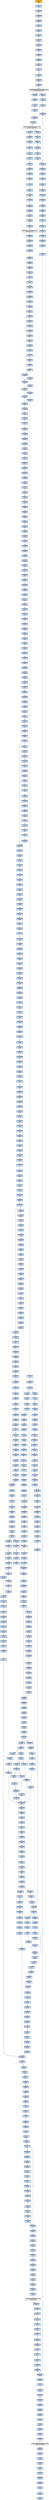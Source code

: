 strict digraph G {
	graph [bgcolor=transparent,
		name=G
	];
	node [color=lightsteelblue,
		fillcolor=lightsteelblue,
		shape=rectangle,
		style=filled
	];
	"0x0043df22"	[label="0x0043df22
leal"];
	"0x0043df25"	[label="0x0043df25
movl"];
	"0x0043df22" -> "0x0043df25"	[color="#000000"];
	"0x0043d986"	[label="0x0043d986
xorl"];
	"0x0043d988"	[label="0x0043d988
movb"];
	"0x0043d986" -> "0x0043d988"	[color="#000000"];
	"0x0043d95a"	[label="0x0043d95a
movl"];
	"0x0043d960"	[label="0x0043d960
xorl"];
	"0x0043d95a" -> "0x0043d960"	[color="#000000"];
	"0x0043d05d"	[label="0x0043d05d
jne"];
	"0x0043d05f"	[label="0x0043d05f
leal"];
	"0x0043d05d" -> "0x0043d05f"	[color="#000000",
		label=F];
	"0x0043d7b4"	[label="0x0043d7b4
movl"];
	"0x0043d7b9"	[label="0x0043d7b9
movl"];
	"0x0043d7b4" -> "0x0043d7b9"	[color="#000000"];
	"0x0043da6e"	[label="0x0043da6e
popl"];
	"0x0043da6f"	[label="0x0043da6f
shrl"];
	"0x0043da6e" -> "0x0043da6f"	[color="#000000"];
	"0x0043d7ee"	[label="0x0043d7ee
movl"];
	"0x0043d7f2"	[label="0x0043d7f2
subl"];
	"0x0043d7ee" -> "0x0043d7f2"	[color="#000000"];
	"0x0043db69"	[label="0x0043db69
pushl"];
	"0x0043db6a"	[label="0x0043db6a
movl"];
	"0x0043db69" -> "0x0043db6a"	[color="#000000"];
	"0x0043dd2d"	[label="0x0043dd2d
cmpl"];
	"0x0043dd32"	[label="0x0043dd32
jae"];
	"0x0043dd2d" -> "0x0043dd32"	[color="#000000"];
	"0x0043d9f9"	[label="0x0043d9f9
subl"];
	"0x0043d9fb"	[label="0x0043d9fb
shrl"];
	"0x0043d9f9" -> "0x0043d9fb"	[color="#000000"];
	"0x0043d154"	[label="0x0043d154
popl"];
	"0x0043d155"	[label="0x0043d155
jmp"];
	"0x0043d154" -> "0x0043d155"	[color="#000000"];
	"0x0043de74"	[label="0x0043de74
addl"];
	"0x0043de76"	[label="0x0043de76
shrl"];
	"0x0043de74" -> "0x0043de76"	[color="#000000"];
	"0x0043df43"	[label="0x0043df43
movl"];
	"0x0043df45"	[label="0x0043df45
jae"];
	"0x0043df43" -> "0x0043df45"	[color="#000000"];
	GETMODULEHANDLEA_KERNEL32_DLL	[color=lightgrey,
		fillcolor=lightgrey,
		label="GETMODULEHANDLEA_KERNEL32_DLL
GETMODULEHANDLEA"];
	"0x0043d042"	[label="0x0043d042
movl"];
	GETMODULEHANDLEA_KERNEL32_DLL -> "0x0043d042"	[color="#000000"];
	"0x0043d287"	[label="0x0043d287
testl"];
	GETMODULEHANDLEA_KERNEL32_DLL -> "0x0043d287"	[color="#000000"];
	"0x0043d9e9"	[label="0x0043d9e9
cmpl"];
	"0x0043d9ec"	[label="0x0043d9ec
jae"];
	"0x0043d9e9" -> "0x0043d9ec"	[color="#000000"];
	"0x0043d926"	[label="0x0043d926
addl"];
	"0x0043d929"	[label="0x0043d929
incl"];
	"0x0043d926" -> "0x0043d929"	[color="#000000"];
	"0x0043d117"	[label="0x0043d117
movl"];
	"0x0043d11d"	[label="0x0043d11d
xorl"];
	"0x0043d117" -> "0x0043d11d"	[color="#000000"];
	"0x0043dce3"	[label="0x0043dce3
repz"];
	"0x0043dce5"	[label="0x0043dce5
popl"];
	"0x0043dce3" -> "0x0043dce5"	[color="#000000"];
	"0x0043deec"	[label="0x0043deec
subl"];
	"0x0043deee"	[label="0x0043deee
andl"];
	"0x0043deec" -> "0x0043deee"	[color="#000000"];
	"0x0043d110"	[label="0x0043d110
pushl"];
	"0x0043d111"	[label="0x0043d111
pushl"];
	"0x0043d110" -> "0x0043d111"	[color="#000000"];
	"0x0043d161"	[label="0x0043d161
movl"];
	"0x0043d163"	[label="0x0043d163
addl"];
	"0x0043d161" -> "0x0043d163"	[color="#000000"];
	"0x0043da93"	[label="0x0043da93
movl"];
	"0x0043da95"	[label="0x0043da95
pushl"];
	"0x0043da93" -> "0x0043da95"	[color="#000000"];
	"0x0043d8f8"	[label="0x0043d8f8
movb"];
	"0x0043d8fa"	[label="0x0043d8fa
movl"];
	"0x0043d8f8" -> "0x0043d8fa"	[color="#000000"];
	"0x0043daf8"	[label="0x0043daf8
popl"];
	"0x0043daf9"	[label="0x0043daf9
addl"];
	"0x0043daf8" -> "0x0043daf9"	[color="#000000"];
	"0x0043db98"	[label="0x0043db98
movb"];
	"0x0043db9c"	[label="0x0043db9c
incl"];
	"0x0043db98" -> "0x0043db9c"	[color="#000000"];
	"0x0043dede"	[label="0x0043dede
subl"];
	"0x0043dee0"	[label="0x0043dee0
addl"];
	"0x0043dede" -> "0x0043dee0"	[color="#000000"];
	"0x0043d7fd"	[label="0x0043d7fd
andl"];
	"0x0043d802"	[label="0x0043d802
shrl"];
	"0x0043d7fd" -> "0x0043d802"	[color="#000000"];
	"0x0043d7d9"	[label="0x0043d7d9
addl"];
	"0x0043d7db"	[label="0x0043d7db
movl"];
	"0x0043d7d9" -> "0x0043d7db"	[color="#000000"];
	"0x0043db0f"	[label="0x0043db0f
leal"];
	"0x0043db12"	[label="0x0043db12
movl"];
	"0x0043db0f" -> "0x0043db12"	[color="#000000"];
	"0x0043d0be"	[label="0x0043d0be
call"];
	VIRTUALALLOC_KERNEL32_DLL	[color=lightgrey,
		fillcolor=lightgrey,
		label="VIRTUALALLOC_KERNEL32_DLL
VIRTUALALLOC"];
	"0x0043d0be" -> VIRTUALALLOC_KERNEL32_DLL	[color="#000000"];
	VIRTUALPROTECT_KERNEL32_DLL	[color=lightgrey,
		fillcolor=lightgrey,
		label="VIRTUALPROTECT_KERNEL32_DLL
VIRTUALPROTECT"];
	"0x0043d3ff"	[label="0x0043d3ff
popl"];
	VIRTUALPROTECT_KERNEL32_DLL -> "0x0043d3ff"	[color="#000000"];
	"0x0043d88c"	[label="0x0043d88c
xorl"];
	"0x0043d88e"	[label="0x0043d88e
movl"];
	"0x0043d88c" -> "0x0043d88e"	[color="#000000"];
	"0x0043d292"	[label="0x0043d292
movl"];
	"0x0043d298"	[label="0x0043d298
movl"];
	"0x0043d292" -> "0x0043d298"	[color="#000000"];
	"0x0043d008"	[label="0x0043d008
jmp"];
	"0x0043d00e"	[label="0x0043d00e
call"];
	"0x0043d008" -> "0x0043d00e"	[color="#000000"];
	"0x0043d6d7"	[label="0x0043d6d7
call"];
	"0x0043da84"	[label="0x0043da84
pushl"];
	"0x0043d6d7" -> "0x0043da84"	[color="#000000"];
	"0x0043df4b"	[label="0x0043df4b
incl"];
	"0x0043df4c"	[label="0x0043df4c
movb"];
	"0x0043df4b" -> "0x0043df4c"	[color="#000000"];
	"0x0043d2b9"	[label="0x0043d2b9
movl"];
	"0x0043d2bb"	[label="0x0043d2bb
movl"];
	"0x0043d2b9" -> "0x0043d2bb"	[color="#000000"];
	"0x0043da83"	[label="0x0043da83
ret"];
	"0x0043da83" -> "0x0043dd2d"	[color="#000000"];
	"0x0043de95"	[label="0x0043de95
addl"];
	"0x0043da83" -> "0x0043de95"	[color="#000000"];
	"0x0043daff"	[label="0x0043daff
ret"];
	"0x0043d6dc"	[label="0x0043d6dc
movl"];
	"0x0043daff" -> "0x0043d6dc"	[color="#000000"];
	"0x0043d9a7"	[label="0x0043d9a7
addl"];
	"0x0043d9ad"	[label="0x0043d9ad
ret"];
	"0x0043d9a7" -> "0x0043d9ad"	[color="#000000"];
	"0x0043d8a5"	[label="0x0043d8a5
movl"];
	"0x0043d8a9"	[label="0x0043d8a9
shll"];
	"0x0043d8a5" -> "0x0043d8a9"	[color="#000000"];
	"0x0043d0b7"	[label="0x0043d0b7
pushl"];
	"0x0043d0bc"	[label="0x0043d0bc
pushl"];
	"0x0043d0b7" -> "0x0043d0bc"	[color="#000000"];
	VIRTUALFREE_KERNEL32_DLL	[color=lightgrey,
		fillcolor=lightgrey,
		label="VIRTUALFREE_KERNEL32_DLL
VIRTUALFREE"];
	"0x0043d1a8"	[label="0x0043d1a8
movl"];
	VIRTUALFREE_KERNEL32_DLL -> "0x0043d1a8"	[color="#000000"];
	"0x0043d9b5"	[label="0x0043d9b5
pushl"];
	"0x0043d9b6"	[label="0x0043d9b6
movl"];
	"0x0043d9b5" -> "0x0043d9b6"	[color="#000000"];
	"0x0043dcf2"	[label="0x0043dcf2
call"];
	"0x0043dcf8"	[label="0x0043dcf8
popl"];
	"0x0043dcf2" -> "0x0043dcf8"	[color="#000000"];
	"0x0043dab3"	[label="0x0043dab3
jb"];
	"0x0043dab5"	[label="0x0043dab5
movl"];
	"0x0043dab3" -> "0x0043dab5"	[color="#000000",
		label=F];
	"0x0043d8fe"	[label="0x0043d8fe
movl"];
	"0x0043d8fa" -> "0x0043d8fe"	[color="#000000"];
	"0x0043d8f6"	[label="0x0043d8f6
movl"];
	"0x0043d8f6" -> "0x0043d8f8"	[color="#000000"];
	"0x0043de34"	[label="0x0043de34
jb"];
	"0x0043de36"	[label="0x0043de36
movl"];
	"0x0043de34" -> "0x0043de36"	[color="#000000",
		label=F];
	"0x0043de67"	[label="0x0043de67
movl"];
	"0x0043de34" -> "0x0043de67"	[color="#000000",
		label=T];
	"0x0043de24"	[label="0x0043de24
je"];
	"0x0043de26"	[label="0x0043de26
cmpl"];
	"0x0043de24" -> "0x0043de26"	[color="#000000",
		label=F];
	"0x0043de9c"	[label="0x0043de9c
cmpl"];
	"0x0043de24" -> "0x0043de9c"	[color="#000000",
		label=T];
	"0x0043dec6"	[label="0x0043dec6
movl"];
	"0x0043dec8"	[label="0x0043dec8
cmpl"];
	"0x0043dec6" -> "0x0043dec8"	[color="#000000"];
	"0x0043d0fb"	[label="0x0043d0fb
pushl"];
	"0x0043d0fc"	[label="0x0043d0fc
call"];
	"0x0043d0fb" -> "0x0043d0fc"	[color="#000000"];
	"0x0043df89"	[label="0x0043df89
ret"];
	"0x0043d718"	[label="0x0043d718
testb"];
	"0x0043df89" -> "0x0043d718"	[color="#000000"];
	"0x0043d169"	[label="0x0043d169
movl"];
	"0x0043d163" -> "0x0043d169"	[color="#000000"];
	"0x0043d26f"	[label="0x0043d26f
addl"];
	"0x0043d271"	[label="0x0043d271
movl"];
	"0x0043d26f" -> "0x0043d271"	[color="#000000"];
	"0x0043dcc5"	[label="0x0043dcc5
incl"];
	"0x0043dcc6"	[label="0x0043dcc6
cmpl"];
	"0x0043dcc5" -> "0x0043dcc6"	[color="#000000"];
	"0x0043daab"	[label="0x0043daab
shll"];
	"0x0043daad"	[label="0x0043daad
addl"];
	"0x0043daab" -> "0x0043daad"	[color="#000000"];
	"0x0043df16"	[label="0x0043df16
movl"];
	"0x0043df1c"	[label="0x0043df1c
movl"];
	"0x0043df16" -> "0x0043df1c"	[color="#000000"];
	"0x0043db55"	[label="0x0043db55
repz"];
	"0x0043db57"	[label="0x0043db57
movl"];
	"0x0043db55" -> "0x0043db57"	[color="#000000"];
	"0x0043d966"	[label="0x0043d966
movl"];
	"0x0043d96d"	[label="0x0043d96d
movb"];
	"0x0043d966" -> "0x0043d96d"	[color="#000000"];
	"0x0043d0e2"	[label="0x0043d0e2
movl"];
	"0x0043d0e8"	[label="0x0043d0e8
pushl"];
	"0x0043d0e2" -> "0x0043d0e8"	[color="#000000"];
	"0x0043dd3e"	[label="0x0043dd3e
movl"];
	"0x0043dd42"	[label="0x0043dd42
jmp"];
	"0x0043dd3e" -> "0x0043dd42"	[color="#000000"];
	"0x0043d1c8"	[label="0x0043d1c8
je"];
	"0x0043d243"	[label="0x0043d243
movl"];
	"0x0043d1c8" -> "0x0043d243"	[color="#000000",
		label=T];
	"0x0043d6c8"	[label="0x0043d6c8
movl"];
	"0x0043d0fc" -> "0x0043d6c8"	[color="#000000"];
	"0x0043d970"	[label="0x0043d970
testb"];
	"0x0043d972"	[label="0x0043d972
je"];
	"0x0043d970" -> "0x0043d972"	[color="#000000"];
	"0x0043d9c7"	[label="0x0043d9c7
movl"];
	"0x0043d9c9"	[label="0x0043d9c9
movl"];
	"0x0043d9c7" -> "0x0043d9c9"	[color="#000000"];
	"0x0043df4e"	[label="0x0043df4e
movb"];
	"0x0043df51"	[label="0x0043df51
movl"];
	"0x0043df4e" -> "0x0043df51"	[color="#000000"];
	"0x0043da42"	[label="0x0043da42
jmp"];
	"0x0043da58"	[label="0x0043da58
movl"];
	"0x0043da42" -> "0x0043da58"	[color="#000000"];
	"0x0043d1ae"	[label="0x0043d1ae
orl"];
	"0x0043d1a8" -> "0x0043d1ae"	[color="#000000"];
	"0x0043d108"	[label="0x0043d108
incb"];
	"0x0043d10e"	[label="0x0043d10e
pushl"];
	"0x0043d108" -> "0x0043d10e"	[color="#000000"];
	"0x0043d396"	[label="0x0043d396
pushl"];
	"0x0043d397"	[label="0x0043d397
pushl"];
	"0x0043d396" -> "0x0043d397"	[color="#000000"];
	"0x0043d183"	[label="0x0043d183
pushl"];
	"0x0043d189"	[label="0x0043d189
call"];
	"0x0043d183" -> "0x0043d189"	[color="#000000"];
	"0x0043debc"	[label="0x0043debc
andl"];
	"0x0043dec1"	[label="0x0043dec1
addl"];
	"0x0043debc" -> "0x0043dec1"	[color="#000000"];
	"0x0043d90d"	[label="0x0043d90d
repz"];
	"0x0043d90f"	[label="0x0043d90f
movl"];
	"0x0043d90d" -> "0x0043d90f"	[color="#000000"];
	"0x0043de39"	[label="0x0043de39
movl"];
	"0x0043de36" -> "0x0043de39"	[color="#000000"];
	"0x0043da8b"	[label="0x0043da8b
xorl"];
	"0x0043da8d"	[label="0x0043da8d
leal"];
	"0x0043da8b" -> "0x0043da8d"	[color="#000000"];
	"0x0043deb2"	[label="0x0043deb2
movl"];
	"0x0043deb5"	[label="0x0043deb5
movl"];
	"0x0043deb2" -> "0x0043deb5"	[color="#000000"];
	"0x0043d922"	[label="0x0043d922
movl"];
	"0x0043d922" -> "0x0043d926"	[color="#000000"];
	"0x0043dce8"	[label="0x0043dce8
movb"];
	"0x0043dcea"	[label="0x0043dcea
popl"];
	"0x0043dce8" -> "0x0043dcea"	[color="#000000"];
	"0x0043db6e"	[label="0x0043db6e
leal"];
	"0x0043db71"	[label="0x0043db71
pushl"];
	"0x0043db6e" -> "0x0043db71"	[color="#000000"];
	"0x0043d962"	[label="0x0043d962
testl"];
	"0x0043d964"	[label="0x0043d964
jbe"];
	"0x0043d962" -> "0x0043d964"	[color="#000000"];
	"0x0043d91e"	[label="0x0043d91e
movl"];
	"0x0043d91e" -> "0x0043d922"	[color="#000000"];
	"0x0043da7d"	[label="0x0043da7d
popl"];
	"0x0043da7e"	[label="0x0043da7e
popl"];
	"0x0043da7d" -> "0x0043da7e"	[color="#000000"];
	"0x0043dca5"	[label="0x0043dca5
jne"];
	"0x0043dcb2"	[label="0x0043dcb2
movb"];
	"0x0043dca5" -> "0x0043dcb2"	[color="#000000",
		label=T];
	"0x0043d994"	[label="0x0043d994
movl"];
	"0x0043d996"	[label="0x0043d996
movl"];
	"0x0043d994" -> "0x0043d996"	[color="#000000"];
	"0x0043d918"	[label="0x0043d918
repz"];
	"0x0043d91a"	[label="0x0043d91a
movl"];
	"0x0043d918" -> "0x0043d91a"	[color="#000000"];
	"0x0043d02f"	[label="0x0043d02f
jne"];
	"0x0043d035"	[label="0x0043d035
leal"];
	"0x0043d02f" -> "0x0043d035"	[color="#000000",
		label=F];
	"0x0043d98b"	[label="0x0043d98b
movl"];
	"0x0043d98f"	[label="0x0043d98f
leal"];
	"0x0043d98b" -> "0x0043d98f"	[color="#000000"];
	"0x0043df57"	[label="0x0043df57
movl"];
	"0x0043df5b"	[label="0x0043df5b
addl"];
	"0x0043df57" -> "0x0043df5b"	[color="#000000"];
	"0x0043de78"	[label="0x0043de78
movl"];
	"0x0043de76" -> "0x0043de78"	[color="#000000"];
	"0x0043db4f"	[label="0x0043db4f
movl"];
	"0x0043db4f" -> "0x0043db55"	[color="#000000"];
	"0x0043ded6"	[label="0x0043ded6
movl"];
	"0x0043ded9"	[label="0x0043ded9
movl"];
	"0x0043ded6" -> "0x0043ded9"	[color="#000000"];
	"0x0043d395"	[label="0x0043d395
pushl"];
	"0x0043d395" -> "0x0043d396"	[color="#000000"];
	"0x0043daaf"	[label="0x0043daaf
incl"];
	"0x0043daad" -> "0x0043daaf"	[color="#000000"];
	"0x0043d9be"	[label="0x0043d9be
movl"];
	"0x0043d9c0"	[label="0x0043d9c0
movb"];
	"0x0043d9be" -> "0x0043d9c0"	[color="#000000"];
	"0x0043d892"	[label="0x0043d892
movl"];
	"0x0043d89a"	[label="0x0043d89a
movl"];
	"0x0043d892" -> "0x0043d89a"	[color="#000000"];
	"0x0043d875"	[label="0x0043d875
movl"];
	"0x0043d877"	[label="0x0043d877
jb"];
	"0x0043d875" -> "0x0043d877"	[color="#000000"];
	"0x0043db74"	[label="0x0043db74
movl"];
	"0x0043db76"	[label="0x0043db76
call"];
	"0x0043db74" -> "0x0043db76"	[color="#000000"];
	"0x0043d059"	[label="0x0043d059
jne"];
	"0x0043d05b"	[label="0x0043d05b
cmpb"];
	"0x0043d059" -> "0x0043d05b"	[color="#000000",
		label=F];
	"0x0043da5d"	[label="0x0043da5d
addl"];
	"0x0043da5f"	[label="0x0043da5f
movl"];
	"0x0043da5d" -> "0x0043da5f"	[color="#000000"];
	"0x0043de3c"	[label="0x0043de3c
shll"];
	"0x0043de39" -> "0x0043de3c"	[color="#000000"];
	"0x0043de82"	[label="0x0043de82
andl"];
	"0x0043de88"	[label="0x0043de88
shrl"];
	"0x0043de82" -> "0x0043de88"	[color="#000000"];
	"0x0043decb"	[label="0x0043decb
movl"];
	"0x0043dec8" -> "0x0043decb"	[color="#000000"];
	"0x0043df53"	[label="0x0043df53
cmpl"];
	"0x0043df51" -> "0x0043df53"	[color="#000000"];
	"0x0043d38f"	[label="0x0043d38f
movl"];
	"0x0043d392"	[label="0x0043d392
addl"];
	"0x0043d38f" -> "0x0043d392"	[color="#000000"];
	"0x0043d907"	[label="0x0043d907
movw"];
	"0x0043d90a"	[label="0x0043d90a
shrl"];
	"0x0043d907" -> "0x0043d90a"	[color="#000000"];
	"0x0043d0e9"	[label="0x0043d0e9
movl"];
	"0x0043d0e8" -> "0x0043d0e9"	[color="#000000"];
	"0x0043dbac"	[label="0x0043dbac
pushl"];
	"0x0043dbad"	[label="0x0043dbad
movl"];
	"0x0043dbac" -> "0x0043dbad"	[color="#000000"];
	"0x0043d249"	[label="0x0043d249
movl"];
	"0x0043d243" -> "0x0043d249"	[color="#000000"];
	"0x0043d9cc"	[label="0x0043d9cc
movl"];
	"0x0043d9c9" -> "0x0043d9cc"	[color="#000000"];
	"0x0043d269"	[label="0x0043d269
movl"];
	"0x0043d269" -> "0x0043d26f"	[color="#000000"];
	"0x0043de46"	[label="0x0043de46
movl"];
	"0x0043de49"	[label="0x0043de49
movl"];
	"0x0043de46" -> "0x0043de49"	[color="#000000"];
	"0x0043d82c"	[label="0x0043d82c
addl"];
	"0x0043d831"	[label="0x0043d831
ret"];
	"0x0043d82c" -> "0x0043d831"	[color="#000000"];
	"0x0043d882"	[label="0x0043d882
movl"];
	"0x0043d885"	[label="0x0043d885
movl"];
	"0x0043d882" -> "0x0043d885"	[color="#000000"];
	"0x0043d406"	[label="0x0043d406
addl"];
	"0x0043d40c"	[label="0x0043d40c
popl"];
	"0x0043d406" -> "0x0043d40c"	[color="#000000"];
	"0x0043daf1"	[label="0x0043daf1
movl"];
	"0x0043d831" -> "0x0043daf1"	[color="#000000"];
	"0x0043df31"	[label="0x0043df31
movl"];
	"0x0043df37"	[label="0x0043df37
movl"];
	"0x0043df31" -> "0x0043df37"	[color="#000000"];
	"0x0043d91a" -> "0x0043d91e"	[color="#000000"];
	"0x0043d389"	[label="0x0043d389
movl"];
	"0x0043d389" -> "0x0043d38f"	[color="#000000"];
	"0x0043d8e9"	[label="0x0043d8e9
movl"];
	"0x0043d8eb"	[label="0x0043d8eb
andl"];
	"0x0043d8e9" -> "0x0043d8eb"	[color="#000000"];
	"0x0043dafe"	[label="0x0043dafe
popl"];
	"0x0043daf9" -> "0x0043dafe"	[color="#000000"];
	"0x0043d2a2"	[label="0x0043d2a2
movl"];
	"0x0043d298" -> "0x0043d2a2"	[color="#000000"];
	"0x0043dd3a"	[label="0x0043dd3a
incl"];
	"0x0043dd3b"	[label="0x0043dd3b
incl"];
	"0x0043dd3a" -> "0x0043dd3b"	[color="#000000"];
	"0x0043d6ec"	[label="0x0043d6ec
leal"];
	"0x0043d6f0"	[label="0x0043d6f0
call"];
	"0x0043d6ec" -> "0x0043d6f0"	[color="#000000"];
	"0x0043d058"	[label="0x0043d058
scasb"];
	"0x0043d058" -> "0x0043d059"	[color="#000000"];
	"0x0043d8ab"	[label="0x0043d8ab
addl"];
	"0x0043d8ad"	[label="0x0043d8ad
cmpl"];
	"0x0043d8ab" -> "0x0043d8ad"	[color="#000000"];
	"0x0043d15f"	[label="0x0043d15f
movl"];
	"0x0043d155" -> "0x0043d15f"	[color="#000000"];
	"0x0043da85"	[label="0x0043da85
pushl"];
	"0x0043da84" -> "0x0043da85"	[color="#000000"];
	"0x0043dee2"	[label="0x0043dee2
shrl"];
	"0x0043dee4"	[label="0x0043dee4
movl"];
	"0x0043dee2" -> "0x0043dee4"	[color="#000000"];
	"0x0043d7d4"	[label="0x0043d7d4
orl"];
	"0x0043d7d6"	[label="0x0043d7d6
movl"];
	"0x0043d7d4" -> "0x0043d7d6"	[color="#000000"];
	"0x0043df55"	[label="0x0043df55
jb"];
	"0x0043df55" -> "0x0043df57"	[color="#000000",
		label=F];
	"0x0043d365"	[label="0x0043d365
movl"];
	"0x0043d367"	[label="0x0043d367
addl"];
	"0x0043d365" -> "0x0043d367"	[color="#000000"];
	"0x0043d153"	[label="0x0043d153
popl"];
	"0x0043d153" -> "0x0043d154"	[color="#000000"];
	"0x0043df53" -> "0x0043df55"	[color="#000000"];
	"0x0043d001"	[color=lightgrey,
		fillcolor=orange,
		label="0x0043d001
pusha"];
	"0x0043d002"	[label="0x0043d002
call"];
	"0x0043d001" -> "0x0043d002"	[color="#000000"];
	"0x0043d7c2"	[label="0x0043d7c2
movl"];
	"0x0043d7c4"	[label="0x0043d7c4
movl"];
	"0x0043d7c2" -> "0x0043d7c4"	[color="#000000"];
	"0x0043d89e"	[label="0x0043d89e
leal"];
	"0x0043d89a" -> "0x0043d89e"	[color="#000000"];
	"0x0043dab0"	[label="0x0043dab0
cmpl"];
	"0x0043dab0" -> "0x0043dab3"	[color="#000000"];
	"0x0043dcc3"	[label="0x0043dcc3
jne"];
	"0x0043dcc3" -> "0x0043dcc5"	[color="#000000",
		label=F];
	"0x0043dccd"	[label="0x0043dccd
movb"];
	"0x0043dcc3" -> "0x0043dccd"	[color="#000000",
		label=T];
	"0x0043da62"	[label="0x0043da62
movl"];
	"0x0043da65"	[label="0x0043da65
movl"];
	"0x0043da62" -> "0x0043da65"	[color="#000000"];
	"0x0043df81"	[label="0x0043df81
popl"];
	"0x0043df82"	[label="0x0043df82
popl"];
	"0x0043df81" -> "0x0043df82"	[color="#000000"];
	"0x0043d112"	[label="0x0043d112
movl"];
	"0x0043d111" -> "0x0043d112"	[color="#000000"];
	"0x0043d10f"	[label="0x0043d10f
pushl"];
	"0x0043d10e" -> "0x0043d10f"	[color="#000000"];
	"0x0043dcb9"	[label="0x0043dcb9
xorl"];
	"0x0043dcbb"	[label="0x0043dcbb
cmpb"];
	"0x0043dcb9" -> "0x0043dcbb"	[color="#000000"];
	"0x0043da5a"	[label="0x0043da5a
movl"];
	"0x0043da5a" -> "0x0043da5d"	[color="#000000"];
	"0x0043dea0"	[label="0x0043dea0
jb"];
	"0x0043dea2"	[label="0x0043dea2
movl"];
	"0x0043dea0" -> "0x0043dea2"	[color="#000000",
		label=F];
	"0x0043ded3"	[label="0x0043ded3
movl"];
	"0x0043dea0" -> "0x0043ded3"	[color="#000000",
		label=T];
	"0x0043d9a6"	[label="0x0043d9a6
popl"];
	"0x0043d9a6" -> "0x0043d9a7"	[color="#000000"];
	"0x0043d7a4"	[label="0x0043d7a4
pushl"];
	"0x0043db76" -> "0x0043d7a4"	[color="#000000"];
	"0x0043d9c2"	[label="0x0043d9c2
incl"];
	"0x0043d9c3"	[label="0x0043d9c3
movb"];
	"0x0043d9c2" -> "0x0043d9c3"	[color="#000000"];
	"0x0043d048"	[label="0x0043d048
movl"];
	"0x0043d042" -> "0x0043d048"	[color="#000000"];
	"0x0043d904"	[label="0x0043d904
shll"];
	"0x0043d904" -> "0x0043d907"	[color="#000000"];
	"0x0043da25"	[label="0x0043da25
sbbl"];
	"0x0043da27"	[label="0x0043da27
addl"];
	"0x0043da25" -> "0x0043da27"	[color="#000000"];
	"0x0043de65"	[label="0x0043de65
jae"];
	"0x0043de65" -> "0x0043de67"	[color="#000000",
		label=F];
	"0x0043d114"	[label="0x0043d114
subl"];
	"0x0043d114" -> "0x0043d117"	[color="#000000"];
	"0x0043db02"	[label="0x0043db02
movl"];
	"0x0043d6f0" -> "0x0043db02"	[color="#000000"];
	"0x0043d1b0"	[label="0x0043d1b0
je"];
	"0x0043d1ba"	[label="0x0043d1ba
movl"];
	"0x0043d1b0" -> "0x0043d1ba"	[color="#000000",
		label=T];
	"0x0043d9d9"	[label="0x0043d9d9
orl"];
	"0x0043d9db"	[label="0x0043d9db
movl"];
	"0x0043d9d9" -> "0x0043d9db"	[color="#000000"];
	"0x0043d6cc"	[label="0x0043d6cc
subl"];
	"0x0043d6c8" -> "0x0043d6cc"	[color="#000000"];
	"0x0043deae"	[label="0x0043deae
movb"];
	"0x0043deae" -> "0x0043deb2"	[color="#000000"];
	"0x0043d398"	[label="0x0043d398
pushl"];
	"0x0043d397" -> "0x0043d398"	[color="#000000"];
	"0x0043d289"	[label="0x0043d289
jne"];
	"0x0043d287" -> "0x0043d289"	[color="#000000"];
	"0x0043dcf9"	[label="0x0043dcf9
subl"];
	"0x0043dcff"	[label="0x0043dcff
ret"];
	"0x0043dcf9" -> "0x0043dcff"	[color="#000000"];
	"0x0043d7e5"	[label="0x0043d7e5
jae"];
	"0x0043d7e7"	[label="0x0043d7e7
popl"];
	"0x0043d7e5" -> "0x0043d7e7"	[color="#000000",
		label=F];
	"0x0043db08"	[label="0x0043db08
movl"];
	"0x0043db0c"	[label="0x0043db0c
pushl"];
	"0x0043db08" -> "0x0043db0c"	[color="#000000"];
	"0x0043d121"	[label="0x0043d121
je"];
	"0x0043d151"	[label="0x0043d151
popl"];
	"0x0043d121" -> "0x0043d151"	[color="#000000",
		label=T];
	"0x0043d274"	[label="0x0043d274
testl"];
	"0x0043d271" -> "0x0043d274"	[color="#000000"];
	"0x0043d879"	[label="0x0043d879
movl"];
	"0x0043d877" -> "0x0043d879"	[color="#000000",
		label=F];
	"0x0043de80"	[label="0x0043de80
subl"];
	"0x0043de80" -> "0x0043de82"	[color="#000000"];
	"0x0043d39d"	[label="0x0043d39d
pushl"];
	"0x0043d39e"	[label="0x0043d39e
call"];
	"0x0043d39d" -> "0x0043d39e"	[color="#000000"];
	"0x0043db6c"	[label="0x0043db6c
pushl"];
	"0x0043db6a" -> "0x0043db6c"	[color="#000000"];
	"0x0043df1c" -> "0x0043df22"	[color="#000000"];
	"0x0043d08d"	[label="0x0043d08d
movl"];
	"0x0043d093"	[label="0x0043d093
orl"];
	"0x0043d08d" -> "0x0043d093"	[color="#000000"];
	"0x0043d911"	[label="0x0043d911
movl"];
	"0x0043d915"	[label="0x0043d915
andl"];
	"0x0043d911" -> "0x0043d915"	[color="#000000"];
	"0x0043da1d"	[label="0x0043da1d
cmpl"];
	"0x0043da20"	[label="0x0043da20
jae"];
	"0x0043da1d" -> "0x0043da20"	[color="#000000"];
	"0x0043dea8"	[label="0x0043dea8
shll"];
	"0x0043deab"	[label="0x0043deab
movb"];
	"0x0043dea8" -> "0x0043deab"	[color="#000000"];
	"0x0043d1c6"	[label="0x0043d1c6
subl"];
	"0x0043d1c6" -> "0x0043d1c8"	[color="#000000"];
	"0x0043d7e3"	[label="0x0043d7e3
cmpl"];
	"0x0043d7e3" -> "0x0043d7e5"	[color="#000000"];
	"0x0043d378"	[label="0x0043d378
movl"];
	"0x0043d37b"	[label="0x0043d37b
addl"];
	"0x0043d378" -> "0x0043d37b"	[color="#000000"];
	"0x0043d872"	[label="0x0043d872
incl"];
	"0x0043d873"	[label="0x0043d873
cmpl"];
	"0x0043d872" -> "0x0043d873"	[color="#000000"];
	"0x0043d83b"	[label="0x0043d83b
pushl"];
	"0x0043d83c"	[label="0x0043d83c
pushl"];
	"0x0043d83b" -> "0x0043d83c"	[color="#000000"];
	"0x0043d425"	[label="0x0043d425
ret"];
	"0x0043d181"	[label="0x0043d181
pushl"];
	"0x0043d181" -> "0x0043d183"	[color="#000000"];
	"0x0043d394"	[label="0x0043d394
pushl"];
	"0x0043d392" -> "0x0043d394"	[color="#000000"];
	"0x0043d80c"	[label="0x0043d80c
ret"];
	"0x0043d80c" -> "0x0043db98"	[color="#000000"];
	"0x0043d7e8"	[label="0x0043d7e8
movl"];
	"0x0043d7eb"	[label="0x0043d7eb
movl"];
	"0x0043d7e8" -> "0x0043d7eb"	[color="#000000"];
	"0x0043d2be"	[label="0x0043d2be
addl"];
	"0x0043d2c0"	[label="0x0043d2c0
addl"];
	"0x0043d2be" -> "0x0043d2c0"	[color="#000000"];
	"0x0043d87e"	[label="0x0043d87e
movl"];
	"0x0043d87e" -> "0x0043d882"	[color="#000000"];
	"0x0043d0a7"	[label="0x0043d0a7
cmpl"];
	"0x0043d0aa"	[label="0x0043d0aa
je"];
	"0x0043d0a7" -> "0x0043d0aa"	[color="#000000"];
	"0x0043dece"	[label="0x0043dece
movl"];
	"0x0043ded1"	[label="0x0043ded1
jae"];
	"0x0043dece" -> "0x0043ded1"	[color="#000000"];
	"0x0043da3d"	[label="0x0043da3d
movl"];
	"0x0043da3d" -> "0x0043da42"	[color="#000000"];
	"0x0043de22"	[label="0x0043de22
movl"];
	"0x0043de22" -> "0x0043de24"	[color="#000000"];
	"0x0043da36"	[label="0x0043da36
jmp"];
	"0x0043da36" -> "0x0043da58"	[color="#000000"];
	"0x0043d0f7"	[label="0x0043d0f7
pushl"];
	"0x0043d0fa"	[label="0x0043d0fa
pushl"];
	"0x0043d0f7" -> "0x0043d0fa"	[color="#000000"];
	"0x0043df85"	[label="0x0043df85
popl"];
	"0x0043df86"	[label="0x0043df86
addl"];
	"0x0043df85" -> "0x0043df86"	[color="#000000"];
	"0x0043d6d6"	[label="0x0043d6d6
pushl"];
	"0x0043d6d6" -> "0x0043d6d7"	[color="#000000"];
	"0x0043d99c"	[label="0x0043d99c
incl"];
	"0x0043d99d"	[label="0x0043d99d
cmpl"];
	"0x0043d99c" -> "0x0043d99d"	[color="#000000"];
	"0x0043df6e"	[label="0x0043df6e
je"];
	"0x0043df70"	[label="0x0043df70
cmpl"];
	"0x0043df6e" -> "0x0043df70"	[color="#000000",
		label=F];
	"0x0043db6d"	[label="0x0043db6d
pushl"];
	"0x0043db6c" -> "0x0043db6d"	[color="#000000"];
	"0x0043db1b"	[label="0x0043db1b
movl"];
	"0x0043db1e"	[label="0x0043db1e
movl"];
	"0x0043db1b" -> "0x0043db1e"	[color="#000000"];
	"0x0043d726"	[label="0x0043d726
movl"];
	"0x0043d729"	[label="0x0043d729
addl"];
	"0x0043d726" -> "0x0043d729"	[color="#000000"];
	"0x0043da07"	[label="0x0043da07
jae"];
	"0x0043da07" -> "0x0043da1d"	[color="#000000",
		label=T];
	"0x0043da09"	[label="0x0043da09
movl"];
	"0x0043da07" -> "0x0043da09"	[color="#000000",
		label=F];
	"0x0043d7a5"	[label="0x0043d7a5
movl"];
	"0x0043d7a7"	[label="0x0043d7a7
pushl"];
	"0x0043d7a5" -> "0x0043d7a7"	[color="#000000"];
	"0x0043d394" -> "0x0043d395"	[color="#000000"];
	"0x0043df74"	[label="0x0043df74
jb"];
	"0x0043df7a"	[label="0x0043df7a
movl"];
	"0x0043df74" -> "0x0043df7a"	[color="#000000",
		label=F];
	"0x0043dafe" -> "0x0043daff"	[color="#000000"];
	"0x0043d92b"	[label="0x0043d92b
addl"];
	"0x0043d92e"	[label="0x0043d92e
cmpl"];
	"0x0043d92b" -> "0x0043d92e"	[color="#000000"];
	"0x0043dcb2" -> "0x0043dcb9"	[color="#000000"];
	"0x0043d095"	[label="0x0043d095
je"];
	"0x0043d0a1"	[label="0x0043d0a1
leal"];
	"0x0043d095" -> "0x0043d0a1"	[color="#000000",
		label=T];
	"0x0043d0eb"	[label="0x0043d0eb
addl"];
	"0x0043d0e9" -> "0x0043d0eb"	[color="#000000"];
	"0x0043d84b"	[label="0x0043d84b
xorl"];
	"0x0043d84d"	[label="0x0043d84d
leal"];
	"0x0043d84b" -> "0x0043d84d"	[color="#000000"];
	"0x0043d9de"	[label="0x0043d9de
addl"];
	"0x0043d9db" -> "0x0043d9de"	[color="#000000"];
	"0x0043d24f"	[label="0x0043d24f
orl"];
	"0x0043d249" -> "0x0043d24f"	[color="#000000"];
	"0x0043de4c"	[label="0x0043de4c
movl"];
	"0x0043de50"	[label="0x0043de50
andl"];
	"0x0043de4c" -> "0x0043de50"	[color="#000000"];
	"0x0043dead"	[label="0x0043dead
incl"];
	"0x0043dead" -> "0x0043deae"	[color="#000000"];
	"0x0043da2a"	[label="0x0043da2a
jmp"];
	"0x0043da2a" -> "0x0043da58"	[color="#000000"];
	"0x0043da5f" -> "0x0043da62"	[color="#000000"];
	"0x0043def3"	[label="0x0043def3
shrl"];
	"0x0043deee" -> "0x0043def3"	[color="#000000"];
	"0x0043dcd4"	[label="0x0043dcd4
movl"];
	"0x0043dcda"	[label="0x0043dcda
leal"];
	"0x0043dcd4" -> "0x0043dcda"	[color="#000000"];
	"0x0043de62"	[label="0x0043de62
movl"];
	"0x0043de62" -> "0x0043de65"	[color="#000000"];
	"0x0043d853"	[label="0x0043d853
repz"];
	"0x0043d855"	[label="0x0043d855
movl"];
	"0x0043d853" -> "0x0043d855"	[color="#000000"];
	"0x0043df2b"	[label="0x0043df2b
movl"];
	"0x0043df2b" -> "0x0043df31"	[color="#000000"];
	"0x0043d9f1"	[label="0x0043d9f1
movl"];
	"0x0043d9f4"	[label="0x0043d9f4
movl"];
	"0x0043d9f1" -> "0x0043d9f4"	[color="#000000"];
	"0x0043d993"	[label="0x0043d993
incl"];
	"0x0043d993" -> "0x0043d994"	[color="#000000"];
	"0x0043d9b2"	[label="0x0043d9b2
pushl"];
	"0x0043d9b3"	[label="0x0043d9b3
movl"];
	"0x0043d9b2" -> "0x0043d9b3"	[color="#000000"];
	"0x0043d062"	[label="0x0043d062
jmp"];
	"0x0043d05f" -> "0x0043d062"	[color="#000000"];
	"0x0043da16"	[label="0x0043da16
movb"];
	"0x0043da19"	[label="0x0043da19
movl"];
	"0x0043da16" -> "0x0043da19"	[color="#000000"];
	"0x0043dbaf"	[label="0x0043dbaf
call"];
	"0x0043d834"	[label="0x0043d834
subl"];
	"0x0043dbaf" -> "0x0043d834"	[color="#000000"];
	"0x0043df83"	[label="0x0043df83
movb"];
	"0x0043df83" -> "0x0043df85"	[color="#000000"];
	"0x0043df39"	[label="0x0043df39
movl"];
	"0x0043df3d"	[label="0x0043df3d
incl"];
	"0x0043df39" -> "0x0043df3d"	[color="#000000"];
	"0x0043d0a1" -> "0x0043d0a7"	[color="#000000"];
	"0x0043dec4"	[label="0x0043dec4
orl"];
	"0x0043dec4" -> "0x0043dec6"	[color="#000000"];
	"0x0043d8f0"	[label="0x0043d8f0
subl"];
	"0x0043d8f2"	[label="0x0043d8f2
addl"];
	"0x0043d8f0" -> "0x0043d8f2"	[color="#000000"];
	"0x0043d1c0"	[label="0x0043d1c0
movl"];
	"0x0043d1c0" -> "0x0043d1c6"	[color="#000000"];
	"0x0043db59"	[label="0x0043db59
stosb"];
	"0x0043db5a"	[label="0x0043db5a
call"];
	"0x0043db59" -> "0x0043db5a"	[color="#000000"];
	"0x0043d11f"	[label="0x0043d11f
orl"];
	"0x0043d11d" -> "0x0043d11f"	[color="#000000"];
	"0x0043d40d"	[label="0x0043d40d
orl"];
	"0x0043d40f"	[label="0x0043d40f
movl"];
	"0x0043d40d" -> "0x0043d40f"	[color="#000000"];
	"0x0043df6c"	[label="0x0043df6c
testb"];
	"0x0043df6c" -> "0x0043df6e"	[color="#000000"];
	"0x0043d10f" -> "0x0043d110"	[color="#000000"];
	"0x0043d931"	[label="0x0043d931
movl"];
	"0x0043d92e" -> "0x0043d931"	[color="#000000"];
	"0x0043d9b8"	[label="0x0043d9b8
cmpl"];
	"0x0043d9b6" -> "0x0043d9b8"	[color="#000000"];
	"0x0043d03b"	[label="0x0043d03b
pushl"];
	"0x0043d035" -> "0x0043d03b"	[color="#000000"];
	"0x0043d851"	[label="0x0043d851
xorl"];
	"0x0043d84d" -> "0x0043d851"	[color="#000000"];
	"0x0043db24"	[label="0x0043db24
movl"];
	"0x0043db2a"	[label="0x0043db2a
movl"];
	"0x0043db24" -> "0x0043db2a"	[color="#000000"];
	"0x0043da0f"	[label="0x0043da0f
movl"];
	"0x0043da09" -> "0x0043da0f"	[color="#000000"];
	"0x0043d9fd"	[label="0x0043d9fd
movl"];
	"0x0043d9fb" -> "0x0043d9fd"	[color="#000000"];
	"0x0043d9f4" -> "0x0043d9f9"	[color="#000000"];
	"0x0043d9a2"	[label="0x0043d9a2
popl"];
	"0x0043d9a3"	[label="0x0043d9a3
popl"];
	"0x0043d9a2" -> "0x0043d9a3"	[color="#000000"];
	"0x0043dea5"	[label="0x0043dea5
movl"];
	"0x0043dea5" -> "0x0043dea8"	[color="#000000"];
	"0x0043d36e"	[label="0x0043d36e
jmp"];
	"0x0043d367" -> "0x0043d36e"	[color="#000000"];
	"0x0043df47"	[label="0x0043df47
movl"];
	"0x0043df49"	[label="0x0043df49
subl"];
	"0x0043df47" -> "0x0043df49"	[color="#000000"];
	"0x0043deb8"	[label="0x0043deb8
movl"];
	"0x0043deb8" -> "0x0043debc"	[color="#000000"];
	"0x0043d40c" -> "0x0043d40d"	[color="#000000"];
	"0x0043d1ba" -> "0x0043d1c0"	[color="#000000"];
	"0x0043dbb4"	[label="0x0043dbb4
testb"];
	"0x0043d9ad" -> "0x0043dbb4"	[color="#000000"];
	"0x0043dca3"	[label="0x0043dca3
testb"];
	"0x0043d9ad" -> "0x0043dca3"	[color="#000000"];
	"0x0043d152"	[label="0x0043d152
popl"];
	"0x0043d151" -> "0x0043d152"	[color="#000000"];
	"0x0043da86"	[label="0x0043da86
pushl"];
	"0x0043da87"	[label="0x0043da87
movl"];
	"0x0043da86" -> "0x0043da87"	[color="#000000"];
	"0x0043d7a8"	[label="0x0043d7a8
movl"];
	"0x0043d7ad"	[label="0x0043d7ad
pushl"];
	"0x0043d7a8" -> "0x0043d7ad"	[color="#000000"];
	"0x0043da96"	[label="0x0043da96
call"];
	"0x0043da96" -> "0x0043dcf2"	[color="#000000"];
	"0x0043de41"	[label="0x0043de41
incl"];
	"0x0043de42"	[label="0x0043de42
movb"];
	"0x0043de41" -> "0x0043de42"	[color="#000000"];
	"0x0043d935"	[label="0x0043d935
movl"];
	"0x0043d931" -> "0x0043d935"	[color="#000000"];
	"0x0043d2b3"	[label="0x0043d2b3
addl"];
	"0x0043d2b3" -> "0x0043d2b9"	[color="#000000"];
	"0x0043d0f1"	[label="0x0043d0f1
pushl"];
	"0x0043d0f1" -> "0x0043d0f7"	[color="#000000"];
	"0x0043d988" -> "0x0043d98b"	[color="#000000"];
	"0x0043de42" -> "0x0043de46"	[color="#000000"];
	"0x0043dea2" -> "0x0043dea5"	[color="#000000"];
	"0x0043d9d0"	[label="0x0043d9d0
shll"];
	"0x0043d9cc" -> "0x0043d9d0"	[color="#000000"];
	"0x0043dba2"	[label="0x0043dba2
leal"];
	"0x0043dba8"	[label="0x0043dba8
leal"];
	"0x0043dba2" -> "0x0043dba8"	[color="#000000"];
	"0x0043d37e"	[label="0x0043d37e
movl"];
	"0x0043d384"	[label="0x0043d384
jmp"];
	"0x0043d37e" -> "0x0043d384"	[color="#000000"];
	"0x0043da9b"	[label="0x0043da9b
movb"];
	"0x0043daa2"	[label="0x0043daa2
popl"];
	"0x0043da9b" -> "0x0043daa2"	[color="#000000"];
	"0x0043d8a9" -> "0x0043d8ab"	[color="#000000"];
	"0x0043d9d3"	[label="0x0043d9d3
andl"];
	"0x0043d9d3" -> "0x0043d9d9"	[color="#000000"];
	"0x0043db37"	[label="0x0043db37
movl"];
	"0x0043db3d"	[label="0x0043db3d
movl"];
	"0x0043db37" -> "0x0043db3d"	[color="#000000"];
	"0x0043d15f" -> "0x0043d161"	[color="#000000"];
	"0x0043d9bc"	[label="0x0043d9bc
jb"];
	"0x0043d9bc" -> "0x0043d9be"	[color="#000000",
		label=F];
	"0x0043d9ee"	[label="0x0043d9ee
movl"];
	"0x0043d9bc" -> "0x0043d9ee"	[color="#000000",
		label=T];
	"0x0043d983"	[label="0x0043d983
movl"];
	"0x0043d983" -> "0x0043d986"	[color="#000000"];
	"0x0043daa8"	[label="0x0043daa8
addl"];
	"0x0043daa8" -> "0x0043daab"	[color="#000000"];
	"0x0043d416"	[label="0x0043d416
jne"];
	"0x0043d420"	[label="0x0043d420
pushl"];
	"0x0043d416" -> "0x0043d420"	[color="#000000",
		label=T];
	"0x0043d864"	[label="0x0043d864
xorl"];
	"0x0043d866"	[label="0x0043d866
movb"];
	"0x0043d864" -> "0x0043d866"	[color="#000000"];
	"0x0043dd3c"	[label="0x0043dd3c
movl"];
	"0x0043dd3c" -> "0x0043dd3e"	[color="#000000"];
	"0x0043d264"	[label="0x0043d264
movl"];
	"0x0043d264" -> "0x0043d269"	[color="#000000"];
	"0x0043d8eb" -> "0x0043d8f0"	[color="#000000"];
	"0x0043df82" -> "0x0043df83"	[color="#000000"];
	"0x0043d845"	[label="0x0043d845
movl"];
	"0x0043d845" -> "0x0043d84b"	[color="#000000"];
	"0x0043dd3b" -> "0x0043dd3c"	[color="#000000"];
	"0x0043daa3"	[label="0x0043daa3
movl"];
	"0x0043daa2" -> "0x0043daa3"	[color="#000000"];
	"0x0043df03"	[label="0x0043df03
testl"];
	"0x0043df05"	[label="0x0043df05
je"];
	"0x0043df03" -> "0x0043df05"	[color="#000000"];
	"0x0043deab" -> "0x0043dead"	[color="#000000"];
	"0x0043da6a"	[label="0x0043da6a
subl"];
	"0x0043da65" -> "0x0043da6a"	[color="#000000"];
	"0x0043d420" -> "0x0043d425"	[color="#000000"];
	"0x0043d384" -> "0x0043d271"	[color="#000000"];
	"0x0043d7f4"	[label="0x0043d7f4
shrl"];
	"0x0043d7f2" -> "0x0043d7f4"	[color="#000000"];
	"0x0043d00d"	[label="0x0043d00d
ret"];
	"0x0043d00d" -> "0x0043d008"	[color="#000000"];
	"0x0043d7bb"	[label="0x0043d7bb
movb"];
	"0x0043d7b9" -> "0x0043d7bb"	[color="#000000"];
	"0x0043da85" -> "0x0043da86"	[color="#000000"];
	"0x0043d943"	[label="0x0043d943
cmpl"];
	"0x0043d949"	[label="0x0043d949
je"];
	"0x0043d943" -> "0x0043d949"	[color="#000000"];
	"0x0043d90f" -> "0x0043d911"	[color="#000000"];
	"0x0043df86" -> "0x0043df89"	[color="#000000"];
	"0x0043da22"	[label="0x0043da22
cmpl"];
	"0x0043da22" -> "0x0043da25"	[color="#000000"];
	"0x0043df4c" -> "0x0043df4e"	[color="#000000"];
	"0x0043d7c7"	[label="0x0043d7c7
movl"];
	"0x0043d7c4" -> "0x0043d7c7"	[color="#000000"];
	"0x0043d7d6" -> "0x0043d7d9"	[color="#000000"];
	"0x0043d8cf"	[label="0x0043d8cf
movl"];
	"0x0043d8d3"	[label="0x0043d8d3
jl"];
	"0x0043d8cf" -> "0x0043d8d3"	[color="#000000"];
	"0x0043d862"	[label="0x0043d862
jbe"];
	"0x0043d862" -> "0x0043d864"	[color="#000000",
		label=F];
	"0x0043da1b"	[label="0x0043da1b
jmp"];
	"0x0043da19" -> "0x0043da1b"	[color="#000000"];
	"0x0043da11"	[label="0x0043da11
shrl"];
	"0x0043da14"	[label="0x0043da14
xorl"];
	"0x0043da11" -> "0x0043da14"	[color="#000000"];
	"0x0043d9a4"	[label="0x0043d9a4
movb"];
	"0x0043d9a4" -> "0x0043d9a6"	[color="#000000"];
	"0x0043d8c7"	[label="0x0043d8c7
addl"];
	"0x0043d8c9"	[label="0x0043d8c9
cmpl"];
	"0x0043d8c7" -> "0x0043d8c9"	[color="#000000"];
	"0x0043d03c"	[label="0x0043d03c
call"];
	"0x0043d03c" -> GETMODULEHANDLEA_KERNEL32_DLL	[color="#000000"];
	"0x0043df3e"	[label="0x0043df3e
leal"];
	"0x0043df3d" -> "0x0043df3e"	[color="#000000"];
	"0x0043d01a"	[label="0x0043d01a
addl"];
	"0x0043d01c"	[label="0x0043d01c
subl"];
	"0x0043d01a" -> "0x0043d01c"	[color="#000000"];
	"0x0043ded9" -> "0x0043dede"	[color="#000000"];
	"0x0043db63"	[label="0x0043db63
subl"];
	"0x0043db5a" -> "0x0043db63"	[color="#000000"];
	"0x0043db43"	[label="0x0043db43
movl"];
	"0x0043db3d" -> "0x0043db43"	[color="#000000"];
	"0x0043d83d"	[label="0x0043d83d
movl"];
	"0x0043d83c" -> "0x0043d83d"	[color="#000000"];
	"0x0043df61"	[label="0x0043df61
movl"];
	"0x0043df63"	[label="0x0043df63
jmp"];
	"0x0043df61" -> "0x0043df63"	[color="#000000"];
	"0x0043d949" -> "0x0043d95a"	[color="#000000",
		label=T];
	"0x0043de8a"	[label="0x0043de8a
leal"];
	"0x0043de88" -> "0x0043de8a"	[color="#000000"];
	"0x0043dceb"	[label="0x0043dceb
addl"];
	"0x0043dcea" -> "0x0043dceb"	[color="#000000"];
	"0x0043d85c"	[label="0x0043d85c
cmpl"];
	"0x0043d85e"	[label="0x0043d85e
movl"];
	"0x0043d85c" -> "0x0043d85e"	[color="#000000"];
	"0x0043d939"	[label="0x0043d939
movl"];
	"0x0043d93d"	[label="0x0043d93d
jge"];
	"0x0043d939" -> "0x0043d93d"	[color="#000000"];
	"0x0043d93d" -> "0x0043d943"	[color="#000000",
		label=F];
	"0x0043d2bb" -> "0x0043d2be"	[color="#000000"];
	"0x0043db32"	[label="0x0043db32
movl"];
	"0x0043db32" -> "0x0043db37"	[color="#000000"];
	"0x0043de55"	[label="0x0043de55
addl"];
	"0x0043de58"	[label="0x0043de58
orl"];
	"0x0043de55" -> "0x0043de58"	[color="#000000"];
	"0x0043db0d"	[label="0x0043db0d
movl"];
	"0x0043db0c" -> "0x0043db0d"	[color="#000000"];
	"0x0043d88e" -> "0x0043d892"	[color="#000000"];
	"0x0043d960" -> "0x0043d962"	[color="#000000"];
	"0x0043db30"	[label="0x0043db30
xorl"];
	"0x0043db2a" -> "0x0043db30"	[color="#000000"];
	"0x0043d80f"	[label="0x0043d80f
movl"];
	"0x0043d813"	[label="0x0043d813
movl"];
	"0x0043d80f" -> "0x0043d813"	[color="#000000"];
	"0x0043daf7"	[label="0x0043daf7
popl"];
	"0x0043daf7" -> "0x0043daf8"	[color="#000000"];
	"0x0043d8f4"	[label="0x0043d8f4
movb"];
	"0x0043d8f2" -> "0x0043d8f4"	[color="#000000"];
	"0x0043d375"	[label="0x0043d375
movl"];
	"0x0043d375" -> "0x0043d378"	[color="#000000"];
	"0x0043d400"	[label="0x0043d400
movl"];
	"0x0043d405"	[label="0x0043d405
pushl"];
	"0x0043d400" -> "0x0043d405"	[color="#000000"];
	"0x0043dccd" -> "0x0043dcd4"	[color="#000000"];
	"0x0043d7f6"	[label="0x0043d7f6
movl"];
	"0x0043d7fb"	[label="0x0043d7fb
subl"];
	"0x0043d7f6" -> "0x0043d7fb"	[color="#000000"];
	"0x0043de1f"	[label="0x0043de1f
popl"];
	"0x0043de20"	[label="0x0043de20
testb"];
	"0x0043de1f" -> "0x0043de20"	[color="#000000"];
	"0x0043def5"	[label="0x0043def5
addl"];
	"0x0043def7"	[label="0x0043def7
cmpl"];
	"0x0043def5" -> "0x0043def7"	[color="#000000"];
	"0x0043def3" -> "0x0043def5"	[color="#000000"];
	"0x0043d04f"	[label="0x0043d04f
call"];
	GETPROCADDRESS_KERNEL32_DLL	[color=lightgrey,
		fillcolor=lightgrey,
		label="GETPROCADDRESS_KERNEL32_DLL
GETPROCADDRESS"];
	"0x0043d04f" -> GETPROCADDRESS_KERNEL32_DLL	[color="#000000"];
	"0x0043d373"	[label="0x0043d373
movl"];
	"0x0043d373" -> "0x0043d375"	[color="#000000"];
	"0x0043d022"	[label="0x0043d022
cmpl"];
	"0x0043d01c" -> "0x0043d022"	[color="#000000"];
	"0x0043db63" -> "0x0043db69"	[color="#000000"];
	"0x0043dd34"	[label="0x0043dd34
movl"];
	"0x0043dd32" -> "0x0043dd34"	[color="#000000",
		label=F];
	"0x0043d96d" -> "0x0043d970"	[color="#000000"];
	"0x0043d04a"	[label="0x0043d04a
leal"];
	"0x0043d048" -> "0x0043d04a"	[color="#000000"];
	"0x0043df70" -> "0x0043df74"	[color="#000000"];
	"0x0043d9b3" -> "0x0043d9b5"	[color="#000000"];
	"0x0043dba0"	[label="0x0043dba0
jb"];
	"0x0043dba0" -> "0x0043dba2"	[color="#000000",
		label=F];
	"0x0043d415"	[label="0x0043d415
popa"];
	"0x0043d40f" -> "0x0043d415"	[color="#000000"];
	"0x0043db0d" -> "0x0043db0f"	[color="#000000"];
	"0x0043d029"	[label="0x0043d029
movl"];
	"0x0043d022" -> "0x0043d029"	[color="#000000"];
	"0x0043d900"	[label="0x0043d900
movl"];
	"0x0043d900" -> "0x0043d904"	[color="#000000"];
	"0x0043de7d"	[label="0x0043de7d
movl"];
	"0x0043de7d" -> "0x0043de80"	[color="#000000"];
	"0x0043d174"	[label="0x0043d174
movl"];
	"0x0043d176"	[label="0x0043d176
andl"];
	"0x0043d174" -> "0x0043d176"	[color="#000000"];
	"0x0043d72f"	[label="0x0043d72f
ret"];
	"0x0043d729" -> "0x0043d72f"	[color="#000000"];
	"0x0043de3f"	[label="0x0043de3f
movb"];
	"0x0043de3c" -> "0x0043de3f"	[color="#000000"];
	"0x0043d2c6"	[label="0x0043d2c6
testl"];
	"0x0043d2c0" -> "0x0043d2c6"	[color="#000000"];
	"0x0043dec1" -> "0x0043dec4"	[color="#000000"];
	"0x0043defc"	[label="0x0043defc
movl"];
	"0x0043defc" -> "0x0043df03"	[color="#000000"];
	"0x0043de50" -> "0x0043de55"	[color="#000000"];
	"0x0043d7bd"	[label="0x0043d7bd
incl"];
	"0x0043d7be"	[label="0x0043d7be
movb"];
	"0x0043d7bd" -> "0x0043d7be"	[color="#000000"];
	"0x0043d83f"	[label="0x0043d83f
pushl"];
	"0x0043d840"	[label="0x0043d840
movl"];
	"0x0043d83f" -> "0x0043d840"	[color="#000000"];
	"0x0043dbc5"	[label="0x0043dbc5
movl"];
	"0x0043dbc7"	[label="0x0043dbc7
call"];
	"0x0043dbc5" -> "0x0043dbc7"	[color="#000000"];
	"0x0043d869"	[label="0x0043d869
movl"];
	"0x0043d866" -> "0x0043d869"	[color="#000000"];
	"0x0043da44"	[label="0x0043da44
cmpl"];
	"0x0043da47"	[label="0x0043da47
jae"];
	"0x0043da44" -> "0x0043da47"	[color="#000000"];
	"0x0043daf1" -> "0x0043daf7"	[color="#000000"];
	"0x0043da49"	[label="0x0043da49
movl"];
	"0x0043da47" -> "0x0043da49"	[color="#000000",
		label=F];
	"0x0043d879" -> "0x0043d87e"	[color="#000000"];
	"0x0043d7e0"	[label="0x0043d7e0
movl"];
	"0x0043d7e0" -> "0x0043d7e3"	[color="#000000"];
	"0x0043d83a"	[label="0x0043d83a
pushl"];
	"0x0043d83a" -> "0x0043d83b"	[color="#000000"];
	"0x0043d9e1"	[label="0x0043d9e1
movl"];
	"0x0043d9e4"	[label="0x0043d9e4
movl"];
	"0x0043d9e1" -> "0x0043d9e4"	[color="#000000"];
	"0x0043de2e"	[label="0x0043de2e
leal"];
	"0x0043de31"	[label="0x0043de31
cmpl"];
	"0x0043de2e" -> "0x0043de31"	[color="#000000"];
	"0x0043d101"	[label="0x0043d101
movb"];
	"0x0043d103"	[label="0x0043d103
cmpb"];
	"0x0043d101" -> "0x0043d103"	[color="#000000"];
	"0x0043dccb"	[label="0x0043dccb
jmp"];
	"0x0043dccb" -> "0x0043dcd4"	[color="#000000"];
	"0x0043d804"	[label="0x0043d804
addl"];
	"0x0043d802" -> "0x0043d804"	[color="#000000"];
	"0x0043dac2"	[label="0x0043dac2
call"];
	"0x0043dac2" -> "0x0043d80f"	[color="#000000"];
	"0x0043d873" -> "0x0043d875"	[color="#000000"];
	"0x0043d81d"	[label="0x0043d81d
movl"];
	"0x0043d823"	[label="0x0043d823
leal"];
	"0x0043d81d" -> "0x0043d823"	[color="#000000"];
	"0x0043df49" -> "0x0043df4b"	[color="#000000"];
	"0x0043d8fe" -> "0x0043d900"	[color="#000000"];
	"0x0043d17c"	[label="0x0043d17c
pushl"];
	"0x0043d17c" -> "0x0043d181"	[color="#000000"];
	"0x0043d16f"	[label="0x0043d16f
sarl"];
	"0x0043d172"	[label="0x0043d172
repz"];
	"0x0043d16f" -> "0x0043d172"	[color="#000000"];
	"0x0043df63" -> "0x0043df70"	[color="#000000"];
	"0x0043de90"	[label="0x0043de90
call"];
	"0x0043d9b0"	[label="0x0043d9b0
pushl"];
	"0x0043de90" -> "0x0043d9b0"	[color="#000000"];
	"0x0043de72"	[label="0x0043de72
subl"];
	"0x0043de72" -> "0x0043de74"	[color="#000000"];
	"0x0043ded3" -> "0x0043ded6"	[color="#000000"];
	"0x0043d99f"	[label="0x0043d99f
jb"];
	"0x0043d99d" -> "0x0043d99f"	[color="#000000"];
	"0x0043d806"	[label="0x0043d806
popl"];
	"0x0043d804" -> "0x0043d806"	[color="#000000"];
	"0x0043dab9"	[label="0x0043dab9
leal"];
	"0x0043dabc"	[label="0x0043dabc
pushl"];
	"0x0043dab9" -> "0x0043dabc"	[color="#000000"];
	"0x0043d92a"	[label="0x0043d92a
decl"];
	"0x0043d929" -> "0x0043d92a"	[color="#000000"];
	"0x0043de20" -> "0x0043de22"	[color="#000000"];
	"0x0043d80a"	[label="0x0043d80a
popl"];
	"0x0043d80b"	[label="0x0043d80b
popl"];
	"0x0043d80a" -> "0x0043d80b"	[color="#000000"];
	"0x0043dbb6"	[label="0x0043dbb6
jne"];
	"0x0043dbb4" -> "0x0043dbb6"	[color="#000000"];
	"0x0043df7e"	[label="0x0043df7e
movl"];
	"0x0043df7a" -> "0x0043df7e"	[color="#000000"];
	"0x0043ded1" -> "0x0043ded3"	[color="#000000",
		label=F];
	"0x0043d86d"	[label="0x0043d86d
leal"];
	"0x0043d871"	[label="0x0043d871
incl"];
	"0x0043d86d" -> "0x0043d871"	[color="#000000"];
	"0x0043d851" -> "0x0043d853"	[color="#000000"];
	"0x0043d8c1"	[label="0x0043d8c1
movl"];
	"0x0043d8c4"	[label="0x0043d8c4
movl"];
	"0x0043d8c1" -> "0x0043d8c4"	[color="#000000"];
	"0x0043d71a"	[label="0x0043d71a
jne"];
	"0x0043d71a" -> "0x0043d726"	[color="#000000",
		label=T];
	"0x0043d8b3"	[label="0x0043d8b3
movl"];
	"0x0043d8b7"	[label="0x0043d8b7
ja"];
	"0x0043d8b3" -> "0x0043d8b7"	[color="#000000"];
	"0x0043d7ae"	[label="0x0043d7ae
cmpl"];
	"0x0043d7b1"	[label="0x0043d7b1
jb"];
	"0x0043d7ae" -> "0x0043d7b1"	[color="#000000"];
	"0x0043de6a"	[label="0x0043de6a
movl"];
	"0x0043de6d"	[label="0x0043de6d
movl"];
	"0x0043de6a" -> "0x0043de6d"	[color="#000000"];
	"0x0043d97a"	[label="0x0043d97a
andl"];
	"0x0043d97f"	[label="0x0043d97f
movl"];
	"0x0043d97a" -> "0x0043d97f"	[color="#000000"];
	"0x0043d92a" -> "0x0043d92b"	[color="#000000"];
	"0x0043defa"	[label="0x0043defa
jae"];
	"0x0043def7" -> "0x0043defa"	[color="#000000"];
	"0x0043d093" -> "0x0043d095"	[color="#000000"];
	"0x0043d7de"	[label="0x0043d7de
movl"];
	"0x0043d7de" -> "0x0043d7e0"	[color="#000000"];
	"0x0043da6c"	[label="0x0043da6c
subl"];
	"0x0043da6a" -> "0x0043da6c"	[color="#000000"];
	"0x0043d189" -> VIRTUALFREE_KERNEL32_DLL	[color="#000000"];
	"0x0043da38"	[label="0x0043da38
cmpl"];
	"0x0043da3b"	[label="0x0043da3b
jae"];
	"0x0043da38" -> "0x0043da3b"	[color="#000000"];
	"0x0043d817"	[label="0x0043d817
movl"];
	"0x0043d813" -> "0x0043d817"	[color="#000000"];
	"0x0043dee0" -> "0x0043dee2"	[color="#000000"];
	"0x0043d972" -> "0x0043d996"	[color="#000000",
		label=T];
	"0x0043d974"	[label="0x0043d974
movl"];
	"0x0043d972" -> "0x0043d974"	[color="#000000",
		label=F];
	"0x0043d826"	[label="0x0043d826
movl"];
	"0x0043d823" -> "0x0043d826"	[color="#000000"];
	"0x0043d2f0"	[label="0x0043d2f0
popl"];
	"0x0043d2f1"	[label="0x0043d2f1
jne"];
	"0x0043d2f0" -> "0x0043d2f1"	[color="#000000"];
	"0x0043da7f"	[label="0x0043da7f
movl"];
	"0x0043da82"	[label="0x0043da82
popl"];
	"0x0043da7f" -> "0x0043da82"	[color="#000000"];
	"0x0043df25" -> "0x0043df2b"	[color="#000000"];
	"0x0043d888"	[label="0x0043d888
movl"];
	"0x0043d888" -> "0x0043d88c"	[color="#000000"];
	"0x0043d9ec" -> "0x0043d9ee"	[color="#000000",
		label=F];
	"0x0043d80b" -> "0x0043d80c"	[color="#000000"];
	"0x0043d2ee"	[label="0x0043d2ee
testl"];
	"0x0043d2ee" -> "0x0043d2f0"	[color="#000000"];
	"0x0043dabd"	[label="0x0043dabd
pushl"];
	"0x0043dabd" -> "0x0043dac2"	[color="#000000"];
	"0x0043dbc3"	[label="0x0043dbc3
xorl"];
	"0x0043dbb6" -> "0x0043dbc3"	[color="#000000",
		label=T];
	"0x0043d7a7" -> "0x0043d7a8"	[color="#000000"];
	"0x0043d169" -> "0x0043d16f"	[color="#000000"];
	"0x0043d8ad" -> "0x0043d8b3"	[color="#000000"];
	"0x0043d055"	[label="0x0043d055
stosl"];
	"0x0043d056"	[label="0x0043d056
movb"];
	"0x0043d055" -> "0x0043d056"	[color="#000000"];
	"0x0043de5c"	[label="0x0043de5c
cmpl"];
	"0x0043de5f"	[label="0x0043de5f
movl"];
	"0x0043de5c" -> "0x0043de5f"	[color="#000000"];
	"0x0043d83d" -> "0x0043d83f"	[color="#000000"];
	"0x0043d2a8"	[label="0x0043d2a8
movl"];
	"0x0043d2a2" -> "0x0043d2a8"	[color="#000000"];
	"0x0043d807"	[label="0x0043d807
movl"];
	"0x0043d806" -> "0x0043d807"	[color="#000000"];
	"0x0043d90a" -> "0x0043d90d"	[color="#000000"];
	"0x0043d03b" -> "0x0043d03c"	[color="#000000"];
	"0x0043db49"	[label="0x0043db49
movl"];
	"0x0043db49" -> "0x0043db4f"	[color="#000000"];
	"0x0043d869" -> "0x0043d86d"	[color="#000000"];
	"0x0043df07"	[label="0x0043df07
movl"];
	"0x0043df0d"	[label="0x0043df0d
movl"];
	"0x0043df07" -> "0x0043df0d"	[color="#000000"];
	"0x0043dee9"	[label="0x0043dee9
movl"];
	"0x0043dee9" -> "0x0043deec"	[color="#000000"];
	"0x0043d015"	[label="0x0043d015
movl"];
	"0x0043d015" -> "0x0043d01a"	[color="#000000"];
	"0x0043dab5" -> "0x0043dab9"	[color="#000000"];
	"0x0043d8c4" -> "0x0043d8c7"	[color="#000000"];
	"0x0043d112" -> "0x0043d114"	[color="#000000"];
	"0x0043d152" -> "0x0043d153"	[color="#000000"];
	"0x0043de31" -> "0x0043de34"	[color="#000000"];
	"0x0043d39e" -> VIRTUALPROTECT_KERNEL32_DLL	[color="#000000"];
	"0x0043d0b0"	[label="0x0043d0b0
pushl"];
	"0x0043d0b2"	[label="0x0043d0b2
pushl"];
	"0x0043d0b0" -> "0x0043d0b2"	[color="#000000"];
	"0x0043dbc3" -> "0x0043dbc5"	[color="#000000"];
	"0x0043d9a1"	[label="0x0043d9a1
popl"];
	"0x0043d99f" -> "0x0043d9a1"	[color="#000000",
		label=F];
	"0x0043dd42" -> "0x0043df70"	[color="#000000"];
	"0x0043d7db" -> "0x0043d7de"	[color="#000000"];
	"0x0043d11f" -> "0x0043d121"	[color="#000000"];
	"0x0043d276"	[label="0x0043d276
je"];
	"0x0043d274" -> "0x0043d276"	[color="#000000"];
	"0x0043d996" -> "0x0043d99c"	[color="#000000"];
	"0x0043d2aa"	[label="0x0043d2aa
testl"];
	"0x0043d2a8" -> "0x0043d2aa"	[color="#000000"];
	"0x0043d8d5"	[label="0x0043d8d5
movl"];
	"0x0043d8d8"	[label="0x0043d8d8
movl"];
	"0x0043d8d5" -> "0x0043d8d8"	[color="#000000"];
	"0x0043d7bb" -> "0x0043d7bd"	[color="#000000"];
	"0x0043d834" -> "0x0043d83a"	[color="#000000"];
	"0x0043da2f"	[label="0x0043da2f
jae"];
	"0x0043da2f" -> "0x0043da38"	[color="#000000",
		label=T];
	"0x0043da31"	[label="0x0043da31
movl"];
	"0x0043da2f" -> "0x0043da31"	[color="#000000",
		label=F];
	"0x0043d9a3" -> "0x0043d9a4"	[color="#000000"];
	"0x0043d6d2"	[label="0x0043d6d2
leal"];
	"0x0043d6cc" -> "0x0043d6d2"	[color="#000000"];
	"0x0043d2f1" -> "0x0043d365"	[color="#000000",
		label=T];
	"0x0043da75"	[label="0x0043da75
addl"];
	"0x0043da77"	[label="0x0043da77
movl"];
	"0x0043da75" -> "0x0043da77"	[color="#000000"];
	"0x0043da71"	[label="0x0043da71
movl"];
	"0x0043da71" -> "0x0043da75"	[color="#000000"];
	"0x0043df80"	[label="0x0043df80
popl"];
	"0x0043df80" -> "0x0043df81"	[color="#000000"];
	"0x0043dd38"	[label="0x0043dd38
movl"];
	"0x0043dd38" -> "0x0043dd3a"	[color="#000000"];
	"0x0043d0b2" -> "0x0043d0b7"	[color="#000000"];
	"0x0043d840" -> "0x0043d845"	[color="#000000"];
	"0x0043d7b1" -> "0x0043d7e8"	[color="#000000",
		label=T];
	"0x0043d7b3"	[label="0x0043d7b3
pushl"];
	"0x0043d7b1" -> "0x0043d7b3"	[color="#000000",
		label=F];
	"0x0043d8d3" -> "0x0043d922"	[color="#000000",
		label=T];
	"0x0043d8d3" -> "0x0043d8d5"	[color="#000000",
		label=F];
	"0x0043de18"	[label="0x0043de18
movb"];
	"0x0043de18" -> "0x0043de1f"	[color="#000000"];
	"0x0043de5f" -> "0x0043de62"	[color="#000000"];
	"0x0043d6ea"	[label="0x0043d6ea
pushl"];
	"0x0043d6eb"	[label="0x0043d6eb
pushl"];
	"0x0043d6ea" -> "0x0043d6eb"	[color="#000000"];
	"0x0043de49" -> "0x0043de4c"	[color="#000000"];
	"0x0043d97f" -> "0x0043d983"	[color="#000000"];
	"0x0043de8a" -> "0x0043de90"	[color="#000000"];
	"0x0043d6e3"	[label="0x0043d6e3
movl"];
	"0x0043d6e3" -> "0x0043d6ea"	[color="#000000"];
	"0x0043d807" -> "0x0043d80a"	[color="#000000"];
	"0x0043d6eb" -> "0x0043d6ec"	[color="#000000"];
	"0x0043da8d" -> "0x0043da93"	[color="#000000"];
	"0x0043da4e"	[label="0x0043da4e
jmp"];
	"0x0043da4e" -> "0x0043da58"	[color="#000000"];
	"0x0043da1b" -> "0x0043da58"	[color="#000000"];
	"0x0043d276" -> "0x0043d389"	[color="#000000",
		label=T];
	"0x0043d9de" -> "0x0043d9e1"	[color="#000000"];
	"0x0043da7e" -> "0x0043da7f"	[color="#000000"];
	"0x0043de29"	[label="0x0043de29
jb"];
	"0x0043de29" -> "0x0043de9c"	[color="#000000",
		label=T];
	"0x0043de2b"	[label="0x0043de2b
movl"];
	"0x0043de29" -> "0x0043de2b"	[color="#000000",
		label=F];
	"0x0043d6dc" -> "0x0043d6e3"	[color="#000000"];
	"0x0043da82" -> "0x0043da83"	[color="#000000"];
	"0x0043d179"	[label="0x0043d179
repz"];
	"0x0043d17b"	[label="0x0043d17b
popl"];
	"0x0043d179" -> "0x0043d17b"	[color="#000000"];
	"0x0043de78" -> "0x0043de7d"	[color="#000000"];
	"0x0043d6d2" -> "0x0043d6d6"	[color="#000000"];
	"0x0043db9d"	[label="0x0043db9d
cmpl"];
	"0x0043db9d" -> "0x0043dba0"	[color="#000000"];
	"0x0043d8e0"	[label="0x0043d8e0
movl"];
	"0x0043d8e6"	[label="0x0043d8e6
shrl"];
	"0x0043d8e0" -> "0x0043d8e6"	[color="#000000"];
	"0x0043da00"	[label="0x0043da00
andl"];
	"0x0043da05"	[label="0x0043da05
cmpl"];
	"0x0043da00" -> "0x0043da05"	[color="#000000"];
	"0x0043da89"	[label="0x0043da89
xorl"];
	"0x0043da89" -> "0x0043da8b"	[color="#000000"];
	"0x0043dd36"	[label="0x0043dd36
movb"];
	"0x0043dd34" -> "0x0043dd36"	[color="#000000"];
	"0x0043de5a"	[label="0x0043de5a
movl"];
	"0x0043de58" -> "0x0043de5a"	[color="#000000"];
	"0x0043da6f" -> "0x0043da71"	[color="#000000"];
	"0x0043dcf1"	[label="0x0043dcf1
ret"];
	"0x0043dceb" -> "0x0043dcf1"	[color="#000000"];
	"0x0043d0bc" -> "0x0043d0be"	[color="#000000"];
	"0x0043d0aa" -> "0x0043d0b0"	[color="#000000",
		label=F];
	"0x0043d8f4" -> "0x0043d8f6"	[color="#000000"];
	"0x0043de97"	[label="0x0043de97
leal"];
	"0x0043de95" -> "0x0043de97"	[color="#000000"];
	"0x0043da27" -> "0x0043da2a"	[color="#000000"];
	"0x0043d718" -> "0x0043d71a"	[color="#000000"];
	"0x0043d8bd"	[label="0x0043d8bd
movl"];
	"0x0043d8b7" -> "0x0043d8bd"	[color="#000000",
		label=F];
	"0x0043d817" -> "0x0043d81d"	[color="#000000"];
	"0x0043dbc7" -> "0x0043d9b0"	[color="#000000"];
	"0x0043d935" -> "0x0043d939"	[color="#000000"];
	"0x0043d8a1"	[label="0x0043d8a1
movl"];
	"0x0043d89e" -> "0x0043d8a1"	[color="#000000"];
	"0x0043d415" -> "0x0043d416"	[color="#000000"];
	"0x0043dcbb" -> "0x0043dcc3"	[color="#000000"];
	"0x0043dcc9"	[label="0x0043dcc9
jb"];
	"0x0043dcc9" -> "0x0043dccb"	[color="#000000",
		label=F];
	"0x0043d2ac"	[label="0x0043d2ac
jne"];
	"0x0043d2aa" -> "0x0043d2ac"	[color="#000000"];
	"0x0043d405" -> "0x0043d406"	[color="#000000"];
	"0x0043d9e6"	[label="0x0043d9e6
movl"];
	"0x0043d9e6" -> "0x0043d9e9"	[color="#000000"];
	"0x0043da49" -> "0x0043da4e"	[color="#000000"];
	"0x0043d029" -> "0x0043d02f"	[color="#000000"];
	"0x0043dce6"	[label="0x0043dce6
popl"];
	"0x0043dce5" -> "0x0043dce6"	[color="#000000"];
	"0x0043d2c8"	[label="0x0043d2c8
je"];
	"0x0043d2c8" -> "0x0043d373"	[color="#000000",
		label=T];
	"0x0043d062" -> "0x0043d08d"	[color="#000000"];
	"0x0043d9e4" -> "0x0043d9e6"	[color="#000000"];
	"0x0043d8cc"	[label="0x0043d8cc
movl"];
	"0x0043d8c9" -> "0x0043d8cc"	[color="#000000"];
	"0x0043d39a"	[label="0x0043d39a
pushl"];
	"0x0043d39a" -> "0x0043d39d"	[color="#000000"];
	"0x0043d8dc"	[label="0x0043d8dc
movl"];
	"0x0043d8d8" -> "0x0043d8dc"	[color="#000000"];
	"0x0043d974" -> "0x0043d97a"	[color="#000000"];
	"0x0043d9c3" -> "0x0043d9c7"	[color="#000000"];
	"0x0043d2c6" -> "0x0043d2c8"	[color="#000000"];
	"0x0043decb" -> "0x0043dece"	[color="#000000"];
	"0x0043da05" -> "0x0043da07"	[color="#000000"];
	"0x0043de3f" -> "0x0043de41"	[color="#000000"];
	"0x0043de9a"	[label="0x0043de9a
jmp"];
	"0x0043de9a" -> "0x0043def7"	[color="#000000"];
	"0x0043d7b3" -> "0x0043d7b4"	[color="#000000"];
	"0x0043db43" -> "0x0043db49"	[color="#000000"];
	"0x0043de6d" -> "0x0043de72"	[color="#000000"];
	"0x0043d9b8" -> "0x0043d9bc"	[color="#000000"];
	"0x0043dba8" -> "0x0043dbac"	[color="#000000"];
	"0x0043db06"	[label="0x0043db06
movl"];
	"0x0043db06" -> "0x0043db08"	[color="#000000"];
	"0x0043da87" -> "0x0043da89"	[color="#000000"];
	"0x0043dcc6" -> "0x0043dcc9"	[color="#000000"];
	"0x0043d00c"	[label="0x0043d00c
pushl"];
	"0x0043d00c" -> "0x0043d00d"	[color="#000000"];
	"0x0043d915" -> "0x0043d918"	[color="#000000"];
	"0x0043de26" -> "0x0043de29"	[color="#000000"];
	"0x0043deb5" -> "0x0043deb8"	[color="#000000"];
	"0x0043d00b"	[label="0x0043d00b
incl"];
	"0x0043d00b" -> "0x0043d00c"	[color="#000000"];
	"0x0043d964" -> "0x0043d966"	[color="#000000",
		label=F];
	"0x0043de67" -> "0x0043de6a"	[color="#000000"];
	"0x0043d7ce"	[label="0x0043d7ce
andl"];
	"0x0043d7ce" -> "0x0043d7d4"	[color="#000000"];
	"0x0043dabc" -> "0x0043dabd"	[color="#000000"];
	"0x0043db30" -> "0x0043db32"	[color="#000000"];
	"0x0043d04d"	[label="0x0043d04d
pushl"];
	"0x0043d04e"	[label="0x0043d04e
pushl"];
	"0x0043d04d" -> "0x0043d04e"	[color="#000000"];
	"0x0043dbad" -> "0x0043dbaf"	[color="#000000"];
	"0x0043de97" -> "0x0043de9a"	[color="#000000"];
	"0x0043d172" -> "0x0043d174"	[color="#000000"];
	"0x0043df14"	[label="0x0043df14
jmp"];
	"0x0043df14" -> "0x0043df31"	[color="#000000"];
	"0x0043da95" -> "0x0043da96"	[color="#000000"];
	"0x0043db9c" -> "0x0043db9d"	[color="#000000"];
	"0x0043d7ad" -> "0x0043d7ae"	[color="#000000"];
	"0x0043d106"	[label="0x0043d106
jne"];
	"0x0043d103" -> "0x0043d106"	[color="#000000"];
	"0x0043d7be" -> "0x0043d7c2"	[color="#000000"];
	"0x0043df05" -> "0x0043df07"	[color="#000000",
		label=F];
	"0x0043df05" -> "0x0043df37"	[color="#000000",
		label=T];
	"0x0043d00a"	[label="0x0043d00a
popl"];
	"0x0043d00a" -> "0x0043d00b"	[color="#000000"];
	"0x0043d014"	[label="0x0043d014
popl"];
	"0x0043d00e" -> "0x0043d014"	[color="#000000"];
	"0x0043db14"	[label="0x0043db14
movl"];
	"0x0043db14" -> "0x0043db1b"	[color="#000000"];
	"0x0043da3b" -> "0x0043da3d"	[color="#000000",
		label=F];
	"0x0043da3b" -> "0x0043da44"	[color="#000000",
		label=T];
	"0x0043df7e" -> "0x0043df80"	[color="#000000"];
	"0x0043dcff" -> "0x0043da9b"	[color="#000000"];
	"0x0043dcff" -> "0x0043de18"	[color="#000000"];
	"0x0043da77" -> "0x0043da7d"	[color="#000000"];
	"0x0043de9c" -> "0x0043dea0"	[color="#000000"];
	"0x0043db12" -> "0x0043db14"	[color="#000000"];
	"0x0043da20" -> "0x0043da22"	[color="#000000",
		label=F];
	"0x0043da2c"	[label="0x0043da2c
cmpl"];
	"0x0043da20" -> "0x0043da2c"	[color="#000000",
		label=T];
	"0x0043df41"	[label="0x0043df41
cmpl"];
	"0x0043df3e" -> "0x0043df41"	[color="#000000"];
	"0x0043dce7"	[label="0x0043dce7
popl"];
	"0x0043dce7" -> "0x0043dce8"	[color="#000000"];
	"0x0043defa" -> "0x0043df16"	[color="#000000",
		label=T];
	"0x0043defa" -> "0x0043defc"	[color="#000000",
		label=F];
	"0x0043d36e" -> "0x0043d2a2"	[color="#000000"];
	"0x0043d72f" -> "0x0043d101"	[color="#000000"];
	"0x0043d2b1"	[label="0x0043d2b1
addl"];
	"0x0043d2b1" -> "0x0043d2b3"	[color="#000000"];
	"0x0043d2ac" -> "0x0043d2b1"	[color="#000000",
		label=T];
	"0x0043d871" -> "0x0043d872"	[color="#000000"];
	"0x0043d9a1" -> "0x0043d9a2"	[color="#000000"];
	"0x0043d9b1"	[label="0x0043d9b1
pushl"];
	"0x0043d9b1" -> "0x0043d9b2"	[color="#000000"];
	"0x0043df37" -> "0x0043df39"	[color="#000000"];
	"0x0043da31" -> "0x0043da36"	[color="#000000"];
	"0x0043d9b0" -> "0x0043d9b1"	[color="#000000"];
	"0x0043d002" -> "0x0043d00a"	[color="#000000"];
	"0x0043d05b" -> "0x0043d05d"	[color="#000000"];
	"0x0043d7a4" -> "0x0043d7a5"	[color="#000000"];
	"0x0043de2b" -> "0x0043de2e"	[color="#000000"];
	"0x0043dcf8" -> "0x0043dcf9"	[color="#000000"];
	"0x0043d3ff" -> "0x0043d400"	[color="#000000"];
	GETPROCADDRESS_KERNEL32_DLL -> "0x0043d2ee"	[color="#000000"];
	GETPROCADDRESS_KERNEL32_DLL -> "0x0043d055"	[color="#000000"];
	"0x0043d9fd" -> "0x0043da00"	[color="#000000"];
	"0x0043d855" -> "0x0043d85c"	[color="#000000"];
	"0x0043d37b" -> "0x0043d37e"	[color="#000000"];
	VIRTUALALLOC_KERNEL32_DLL -> "0x0043d0e2"	[color="#000000"];
	"0x0043d1ae" -> "0x0043d1b0"	[color="#000000"];
	"0x0043dcde"	[label="0x0043dcde
movl"];
	"0x0043dcde" -> "0x0043dce3"	[color="#000000"];
	"0x0043d17b" -> "0x0043d17c"	[color="#000000"];
	"0x0043da6c" -> "0x0043da6e"	[color="#000000"];
	"0x0043d0fa" -> "0x0043d0fb"	[color="#000000"];
	"0x0043df5d"	[label="0x0043df5d
movl"];
	"0x0043df5d" -> "0x0043df61"	[color="#000000"];
	"0x0043db6d" -> "0x0043db6e"	[color="#000000"];
	"0x0043db1e" -> "0x0043db24"	[color="#000000"];
	"0x0043daaf" -> "0x0043dab0"	[color="#000000"];
	"0x0043d826" -> "0x0043d82c"	[color="#000000"];
	"0x0043d98f" -> "0x0043d993"	[color="#000000"];
	"0x0043da2c" -> "0x0043da2f"	[color="#000000"];
	"0x0043d0eb" -> "0x0043d0f1"	[color="#000000"];
	"0x0043dcda" -> "0x0043dcde"	[color="#000000"];
	"0x0043dca3" -> "0x0043dca5"	[color="#000000"];
	"0x0043d8a1" -> "0x0043d8a5"	[color="#000000"];
	"0x0043da58" -> "0x0043da5a"	[color="#000000"];
	"0x0043db72"	[label="0x0043db72
pushl"];
	"0x0043db72" -> "0x0043db74"	[color="#000000"];
	"0x0043df41" -> "0x0043df43"	[color="#000000"];
	"0x0043dee4" -> "0x0043dee9"	[color="#000000"];
	"0x0043dcf1" -> "0x0043df6c"	[color="#000000"];
	"0x0043d289" -> "0x0043d292"	[color="#000000",
		label=T];
	"0x0043db57" -> "0x0043db59"	[color="#000000"];
	"0x0043d7e7" -> "0x0043d7e8"	[color="#000000"];
	"0x0043d251"	[label="0x0043d251
je"];
	"0x0043d24f" -> "0x0043d251"	[color="#000000"];
	"0x0043d176" -> "0x0043d179"	[color="#000000"];
	"0x0043d8cc" -> "0x0043d8cf"	[color="#000000"];
	"0x0043d8bd" -> "0x0043d8c1"	[color="#000000"];
	"0x0043db71" -> "0x0043db72"	[color="#000000"];
	"0x0043d8dc" -> "0x0043d8e0"	[color="#000000"];
	"0x0043d9ee" -> "0x0043d9f1"	[color="#000000"];
	"0x0043db02" -> "0x0043db06"	[color="#000000"];
	"0x0043d9c0" -> "0x0043d9c2"	[color="#000000"];
	"0x0043df45" -> "0x0043df47"	[color="#000000",
		label=F];
	"0x0043dce6" -> "0x0043dce7"	[color="#000000"];
	"0x0043d7cb"	[label="0x0043d7cb
shll"];
	"0x0043d7c7" -> "0x0043d7cb"	[color="#000000"];
	"0x0043d85e" -> "0x0043d862"	[color="#000000"];
	"0x0043d7fb" -> "0x0043d7fd"	[color="#000000"];
	"0x0043d04a" -> "0x0043d04d"	[color="#000000"];
	"0x0043d251" -> "0x0043d264"	[color="#000000",
		label=T];
	"0x0043d885" -> "0x0043d888"	[color="#000000"];
	"0x0043da14" -> "0x0043da16"	[color="#000000"];
	"0x0043d7f4" -> "0x0043d7f6"	[color="#000000"];
	"0x0043d398" -> "0x0043d39a"	[color="#000000"];
	"0x0043de5a" -> "0x0043de5c"	[color="#000000"];
	"0x0043d9d0" -> "0x0043d9d3"	[color="#000000"];
	"0x0043df5b" -> "0x0043df5d"	[color="#000000"];
	"0x0043da0f" -> "0x0043da11"	[color="#000000"];
	"0x0043daa3" -> "0x0043daa8"	[color="#000000"];
	"0x0043d04e" -> "0x0043d04f"	[color="#000000"];
	"0x0043d106" -> "0x0043d108"	[color="#000000",
		label=F];
	"0x0043d106" -> "0x0043d155"	[color="#000000",
		label=T];
	"0x0043dd36" -> "0x0043dd38"	[color="#000000"];
	"0x0043df0d" -> "0x0043df14"	[color="#000000"];
	"0x0043d7eb" -> "0x0043d7ee"	[color="#000000"];
	"0x0043d8e6" -> "0x0043d8e9"	[color="#000000"];
	"0x0043d056" -> "0x0043d058"	[color="#000000"];
	"0x0043d7cb" -> "0x0043d7ce"	[color="#000000"];
	"0x0043d014" -> "0x0043d015"	[color="#000000"];
}
